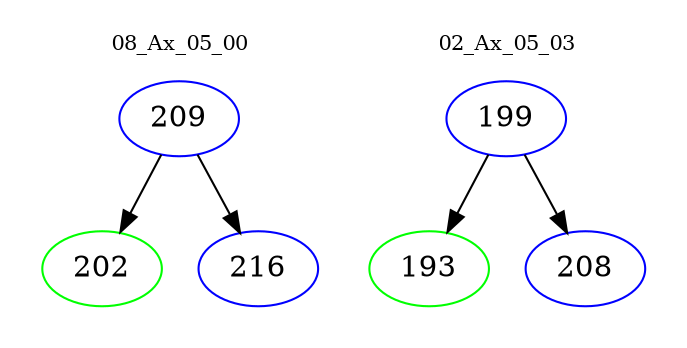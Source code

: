 digraph{
subgraph cluster_0 {
color = white
label = "08_Ax_05_00";
fontsize=10;
T0_209 [label="209", color="blue"]
T0_209 -> T0_202 [color="black"]
T0_202 [label="202", color="green"]
T0_209 -> T0_216 [color="black"]
T0_216 [label="216", color="blue"]
}
subgraph cluster_1 {
color = white
label = "02_Ax_05_03";
fontsize=10;
T1_199 [label="199", color="blue"]
T1_199 -> T1_193 [color="black"]
T1_193 [label="193", color="green"]
T1_199 -> T1_208 [color="black"]
T1_208 [label="208", color="blue"]
}
}
